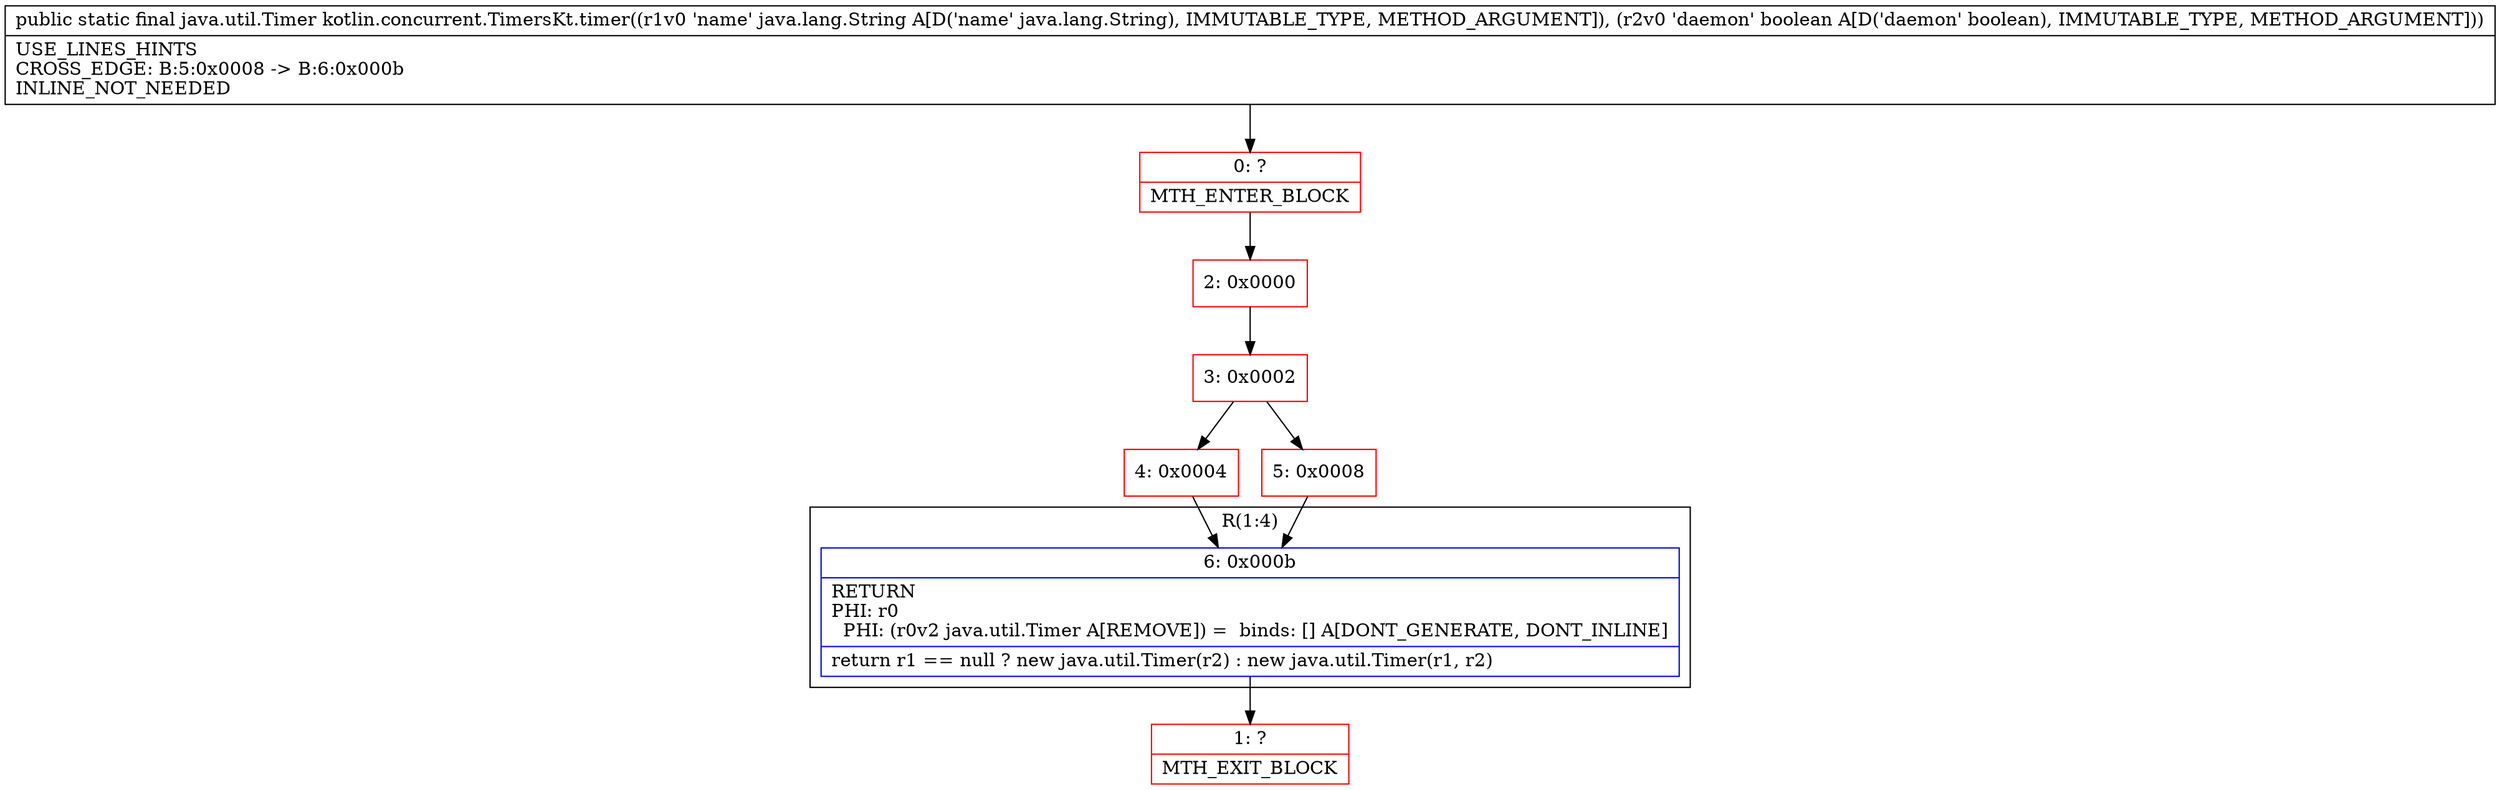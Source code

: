 digraph "CFG forkotlin.concurrent.TimersKt.timer(Ljava\/lang\/String;Z)Ljava\/util\/Timer;" {
subgraph cluster_Region_525716381 {
label = "R(1:4)";
node [shape=record,color=blue];
Node_6 [shape=record,label="{6\:\ 0x000b|RETURN\lPHI: r0 \l  PHI: (r0v2 java.util.Timer A[REMOVE]) =  binds: [] A[DONT_GENERATE, DONT_INLINE]\l|return r1 == null ? new java.util.Timer(r2) : new java.util.Timer(r1, r2)\l}"];
}
Node_0 [shape=record,color=red,label="{0\:\ ?|MTH_ENTER_BLOCK\l}"];
Node_2 [shape=record,color=red,label="{2\:\ 0x0000}"];
Node_3 [shape=record,color=red,label="{3\:\ 0x0002}"];
Node_4 [shape=record,color=red,label="{4\:\ 0x0004}"];
Node_1 [shape=record,color=red,label="{1\:\ ?|MTH_EXIT_BLOCK\l}"];
Node_5 [shape=record,color=red,label="{5\:\ 0x0008}"];
MethodNode[shape=record,label="{public static final java.util.Timer kotlin.concurrent.TimersKt.timer((r1v0 'name' java.lang.String A[D('name' java.lang.String), IMMUTABLE_TYPE, METHOD_ARGUMENT]), (r2v0 'daemon' boolean A[D('daemon' boolean), IMMUTABLE_TYPE, METHOD_ARGUMENT]))  | USE_LINES_HINTS\lCROSS_EDGE: B:5:0x0008 \-\> B:6:0x000b\lINLINE_NOT_NEEDED\l}"];
MethodNode -> Node_0;Node_6 -> Node_1;
Node_0 -> Node_2;
Node_2 -> Node_3;
Node_3 -> Node_4;
Node_3 -> Node_5;
Node_4 -> Node_6;
Node_5 -> Node_6;
}

